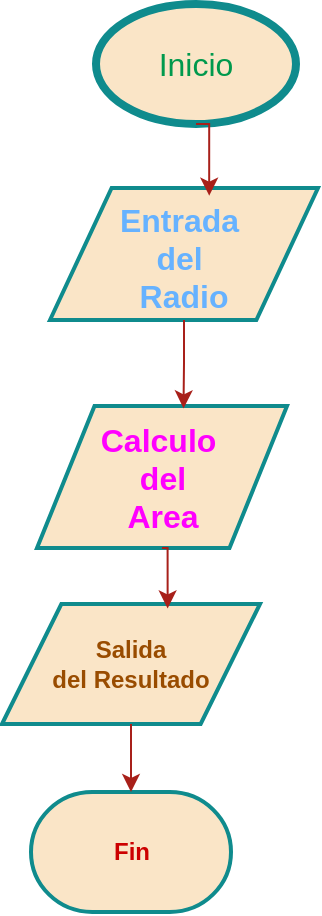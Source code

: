 <mxfile version="22.1.21" type="github">
  <diagram name="Página-1" id="sJNG42I1lb3KbzJA-lqO">
    <mxGraphModel dx="536" dy="1242" grid="0" gridSize="10" guides="1" tooltips="1" connect="1" arrows="1" fold="1" page="0" pageScale="1" pageWidth="827" pageHeight="1169" math="0" shadow="0">
      <root>
        <mxCell id="0" />
        <mxCell id="1" parent="0" />
        <mxCell id="MwUjhvNXQcGtnTz37NEr-1" value="Inicio" style="strokeWidth=4;html=1;shape=mxgraph.flowchart.start_1;whiteSpace=wrap;fontSize=16;fillStyle=auto;fontStyle=0;labelBackgroundColor=none;labelBorderColor=none;rounded=0;fillColor=#FAE5C7;strokeColor=#0F8B8D;fontColor=#00994D;" vertex="1" parent="1">
          <mxGeometry x="157" y="-152" width="100" height="60" as="geometry" />
        </mxCell>
        <mxCell id="MwUjhvNXQcGtnTz37NEr-2" value="Entrada&amp;nbsp;&lt;br&gt;del&amp;nbsp;&lt;br&gt;Radio" style="shape=parallelogram;html=1;strokeWidth=2;perimeter=parallelogramPerimeter;whiteSpace=wrap;rounded=0;arcSize=12;size=0.23;fontSize=16;fillColor=#FAE5C7;strokeColor=#0F8B8D;align=center;verticalAlign=top;fontColor=#66B2FF;labelBackgroundColor=none;fontStyle=1" vertex="1" parent="1">
          <mxGeometry x="134" y="-60" width="134" height="66" as="geometry" />
        </mxCell>
        <mxCell id="MwUjhvNXQcGtnTz37NEr-3" value="Calculo&amp;nbsp;&lt;br&gt;del&lt;br&gt;Area" style="shape=parallelogram;html=1;strokeWidth=2;perimeter=parallelogramPerimeter;whiteSpace=wrap;rounded=0;arcSize=12;size=0.23;fontSize=16;labelBackgroundColor=none;fillColor=#FAE5C7;strokeColor=#0F8B8D;fontColor=#FF00FF;fontStyle=1" vertex="1" parent="1">
          <mxGeometry x="127.5" y="49" width="125" height="71" as="geometry" />
        </mxCell>
        <mxCell id="MwUjhvNXQcGtnTz37NEr-5" value="Salida&lt;br&gt;del Resultado" style="shape=parallelogram;html=1;strokeWidth=2;perimeter=parallelogramPerimeter;whiteSpace=wrap;rounded=0;arcSize=12;size=0.23;labelBackgroundColor=none;fillColor=#FAE5C7;strokeColor=#0F8B8D;fontColor=#994C00;fontStyle=1" vertex="1" parent="1">
          <mxGeometry x="110" y="148" width="129" height="60" as="geometry" />
        </mxCell>
        <mxCell id="MwUjhvNXQcGtnTz37NEr-6" value="Fin&lt;br&gt;" style="strokeWidth=2;html=1;shape=mxgraph.flowchart.terminator;whiteSpace=wrap;rounded=0;labelBackgroundColor=none;fillColor=#FAE5C7;strokeColor=#0F8B8D;fontColor=#CC0000;fontStyle=1" vertex="1" parent="1">
          <mxGeometry x="124.5" y="242" width="100" height="60" as="geometry" />
        </mxCell>
        <mxCell id="MwUjhvNXQcGtnTz37NEr-7" style="edgeStyle=orthogonalEdgeStyle;rounded=0;orthogonalLoop=1;jettySize=auto;html=1;exitX=0.5;exitY=1;exitDx=0;exitDy=0;exitPerimeter=0;entryX=0.594;entryY=0.058;entryDx=0;entryDy=0;entryPerimeter=0;labelBackgroundColor=none;strokeColor=#A8201A;fontColor=default;" edge="1" parent="1" source="MwUjhvNXQcGtnTz37NEr-1" target="MwUjhvNXQcGtnTz37NEr-2">
          <mxGeometry relative="1" as="geometry" />
        </mxCell>
        <mxCell id="MwUjhvNXQcGtnTz37NEr-8" style="edgeStyle=orthogonalEdgeStyle;rounded=0;orthogonalLoop=1;jettySize=auto;html=1;exitX=0.5;exitY=1;exitDx=0;exitDy=0;entryX=0.586;entryY=0.017;entryDx=0;entryDy=0;entryPerimeter=0;labelBackgroundColor=none;strokeColor=#A8201A;fontColor=default;" edge="1" parent="1" source="MwUjhvNXQcGtnTz37NEr-2" target="MwUjhvNXQcGtnTz37NEr-3">
          <mxGeometry relative="1" as="geometry" />
        </mxCell>
        <mxCell id="MwUjhvNXQcGtnTz37NEr-9" style="edgeStyle=orthogonalEdgeStyle;rounded=0;orthogonalLoop=1;jettySize=auto;html=1;exitX=0.5;exitY=1;exitDx=0;exitDy=0;entryX=0.642;entryY=0.037;entryDx=0;entryDy=0;entryPerimeter=0;labelBackgroundColor=none;strokeColor=#A8201A;fontColor=default;" edge="1" parent="1" source="MwUjhvNXQcGtnTz37NEr-3" target="MwUjhvNXQcGtnTz37NEr-5">
          <mxGeometry relative="1" as="geometry" />
        </mxCell>
        <mxCell id="MwUjhvNXQcGtnTz37NEr-11" style="edgeStyle=orthogonalEdgeStyle;rounded=0;orthogonalLoop=1;jettySize=auto;html=1;exitX=0.5;exitY=1;exitDx=0;exitDy=0;entryX=0.5;entryY=0;entryDx=0;entryDy=0;entryPerimeter=0;labelBackgroundColor=none;strokeColor=#A8201A;fontColor=default;" edge="1" parent="1" source="MwUjhvNXQcGtnTz37NEr-5" target="MwUjhvNXQcGtnTz37NEr-6">
          <mxGeometry relative="1" as="geometry" />
        </mxCell>
      </root>
    </mxGraphModel>
  </diagram>
</mxfile>
